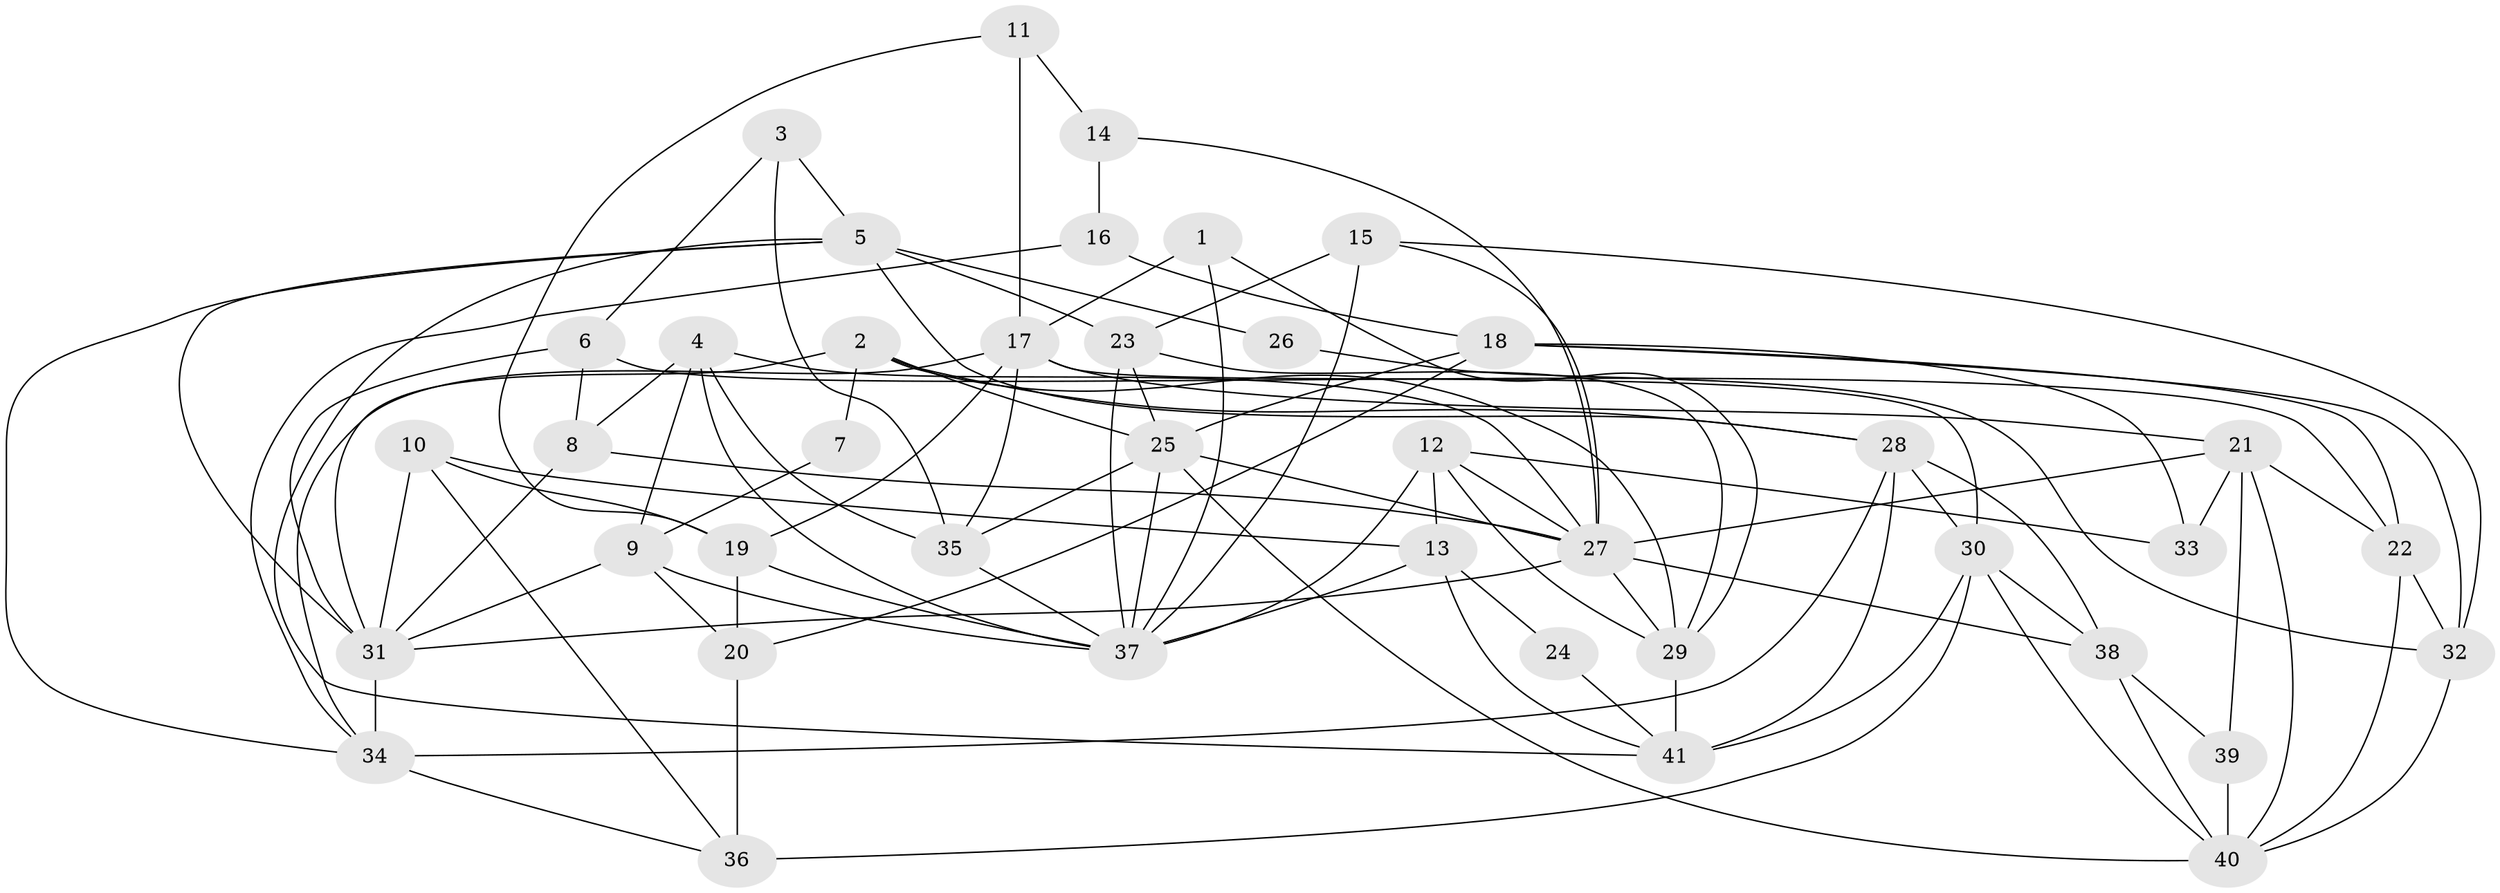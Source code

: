// original degree distribution, {3: 0.2682926829268293, 6: 0.07317073170731707, 4: 0.2804878048780488, 5: 0.2073170731707317, 2: 0.12195121951219512, 8: 0.012195121951219513, 7: 0.036585365853658534}
// Generated by graph-tools (version 1.1) at 2025/01/03/09/25 03:01:57]
// undirected, 41 vertices, 102 edges
graph export_dot {
graph [start="1"]
  node [color=gray90,style=filled];
  1;
  2;
  3;
  4;
  5;
  6;
  7;
  8;
  9;
  10;
  11;
  12;
  13;
  14;
  15;
  16;
  17;
  18;
  19;
  20;
  21;
  22;
  23;
  24;
  25;
  26;
  27;
  28;
  29;
  30;
  31;
  32;
  33;
  34;
  35;
  36;
  37;
  38;
  39;
  40;
  41;
  1 -- 17 [weight=1.0];
  1 -- 29 [weight=1.0];
  1 -- 37 [weight=1.0];
  2 -- 7 [weight=1.0];
  2 -- 25 [weight=1.0];
  2 -- 28 [weight=1.0];
  2 -- 29 [weight=2.0];
  2 -- 31 [weight=1.0];
  3 -- 5 [weight=1.0];
  3 -- 6 [weight=1.0];
  3 -- 35 [weight=1.0];
  4 -- 8 [weight=2.0];
  4 -- 9 [weight=1.0];
  4 -- 27 [weight=1.0];
  4 -- 35 [weight=1.0];
  4 -- 37 [weight=1.0];
  5 -- 23 [weight=1.0];
  5 -- 26 [weight=1.0];
  5 -- 28 [weight=1.0];
  5 -- 31 [weight=1.0];
  5 -- 34 [weight=1.0];
  5 -- 41 [weight=1.0];
  6 -- 8 [weight=1.0];
  6 -- 22 [weight=1.0];
  6 -- 31 [weight=1.0];
  7 -- 9 [weight=1.0];
  8 -- 27 [weight=1.0];
  8 -- 31 [weight=1.0];
  9 -- 20 [weight=1.0];
  9 -- 31 [weight=1.0];
  9 -- 37 [weight=1.0];
  10 -- 13 [weight=2.0];
  10 -- 19 [weight=1.0];
  10 -- 31 [weight=1.0];
  10 -- 36 [weight=1.0];
  11 -- 14 [weight=1.0];
  11 -- 17 [weight=2.0];
  11 -- 19 [weight=1.0];
  12 -- 13 [weight=1.0];
  12 -- 27 [weight=1.0];
  12 -- 29 [weight=1.0];
  12 -- 33 [weight=1.0];
  12 -- 37 [weight=1.0];
  13 -- 24 [weight=1.0];
  13 -- 37 [weight=2.0];
  13 -- 41 [weight=1.0];
  14 -- 16 [weight=1.0];
  14 -- 27 [weight=1.0];
  15 -- 23 [weight=1.0];
  15 -- 27 [weight=1.0];
  15 -- 32 [weight=1.0];
  15 -- 37 [weight=2.0];
  16 -- 18 [weight=1.0];
  16 -- 34 [weight=1.0];
  17 -- 19 [weight=1.0];
  17 -- 21 [weight=1.0];
  17 -- 30 [weight=1.0];
  17 -- 34 [weight=1.0];
  17 -- 35 [weight=2.0];
  18 -- 20 [weight=1.0];
  18 -- 22 [weight=1.0];
  18 -- 25 [weight=1.0];
  18 -- 32 [weight=1.0];
  18 -- 33 [weight=2.0];
  19 -- 20 [weight=1.0];
  19 -- 37 [weight=1.0];
  20 -- 36 [weight=1.0];
  21 -- 22 [weight=1.0];
  21 -- 27 [weight=3.0];
  21 -- 33 [weight=1.0];
  21 -- 39 [weight=1.0];
  21 -- 40 [weight=1.0];
  22 -- 32 [weight=1.0];
  22 -- 40 [weight=1.0];
  23 -- 25 [weight=1.0];
  23 -- 29 [weight=1.0];
  23 -- 37 [weight=1.0];
  24 -- 41 [weight=1.0];
  25 -- 27 [weight=2.0];
  25 -- 35 [weight=1.0];
  25 -- 37 [weight=1.0];
  25 -- 40 [weight=1.0];
  26 -- 32 [weight=1.0];
  27 -- 29 [weight=1.0];
  27 -- 31 [weight=1.0];
  27 -- 38 [weight=1.0];
  28 -- 30 [weight=2.0];
  28 -- 34 [weight=1.0];
  28 -- 38 [weight=2.0];
  28 -- 41 [weight=1.0];
  29 -- 41 [weight=2.0];
  30 -- 36 [weight=2.0];
  30 -- 38 [weight=2.0];
  30 -- 40 [weight=1.0];
  30 -- 41 [weight=1.0];
  31 -- 34 [weight=2.0];
  32 -- 40 [weight=1.0];
  34 -- 36 [weight=1.0];
  35 -- 37 [weight=1.0];
  38 -- 39 [weight=1.0];
  38 -- 40 [weight=1.0];
  39 -- 40 [weight=1.0];
}
